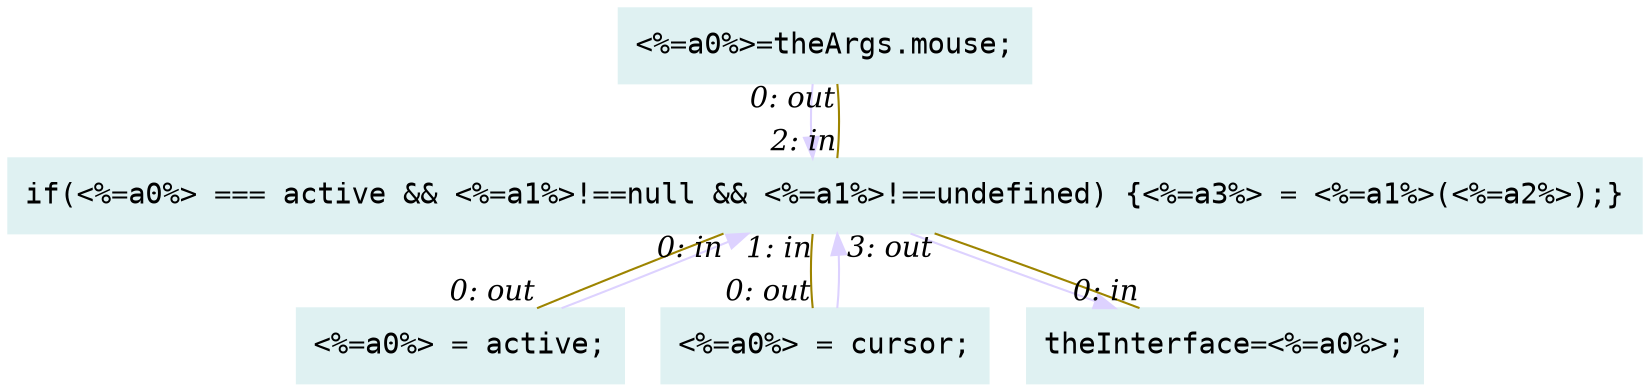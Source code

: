 digraph g{node_8032 [shape="box", style="filled", color="#dff1f2", fontname="Courier", label="<%=a0%>=theArgs.mouse;
" ]
node_8034 [shape="box", style="filled", color="#dff1f2", fontname="Courier", label="theInterface=<%=a0%>;
" ]
node_8042 [shape="box", style="filled", color="#dff1f2", fontname="Courier", label="<%=a0%> = active;
" ]
node_8045 [shape="box", style="filled", color="#dff1f2", fontname="Courier", label="<%=a0%> = cursor;
" ]
node_8047 [shape="box", style="filled", color="#dff1f2", fontname="Courier", label="if(<%=a0%> === active && <%=a1%>!==null && <%=a1%>!==undefined) {<%=a3%> = <%=a1%>(<%=a2%>);}
" ]
node_8047 -> node_8034 [dir=forward, arrowHead=normal, fontname="Times-Italic", arrowsize=1, color="#ddd2ff", label="",  headlabel="", taillabel="" ]
node_8032 -> node_8047 [dir=forward, arrowHead=normal, fontname="Times-Italic", arrowsize=1, color="#ddd2ff", label="",  headlabel="", taillabel="" ]
node_8042 -> node_8047 [dir=forward, arrowHead=normal, fontname="Times-Italic", arrowsize=1, color="#ddd2ff", label="",  headlabel="", taillabel="" ]
node_8045 -> node_8047 [dir=forward, arrowHead=normal, fontname="Times-Italic", arrowsize=1, color="#ddd2ff", label="",  headlabel="", taillabel="" ]
node_8047 -> node_8042 [dir=none, arrowHead=none, fontname="Times-Italic", arrowsize=1, color="#9d8400", label="",  headlabel="0: out", taillabel="0: in" ]
node_8047 -> node_8045 [dir=none, arrowHead=none, fontname="Times-Italic", arrowsize=1, color="#9d8400", label="",  headlabel="0: out", taillabel="1: in" ]
node_8047 -> node_8032 [dir=none, arrowHead=none, fontname="Times-Italic", arrowsize=1, color="#9d8400", label="",  headlabel="0: out", taillabel="2: in" ]
node_8047 -> node_8034 [dir=none, arrowHead=none, fontname="Times-Italic", arrowsize=1, color="#9d8400", label="",  headlabel="0: in", taillabel="3: out" ]
}